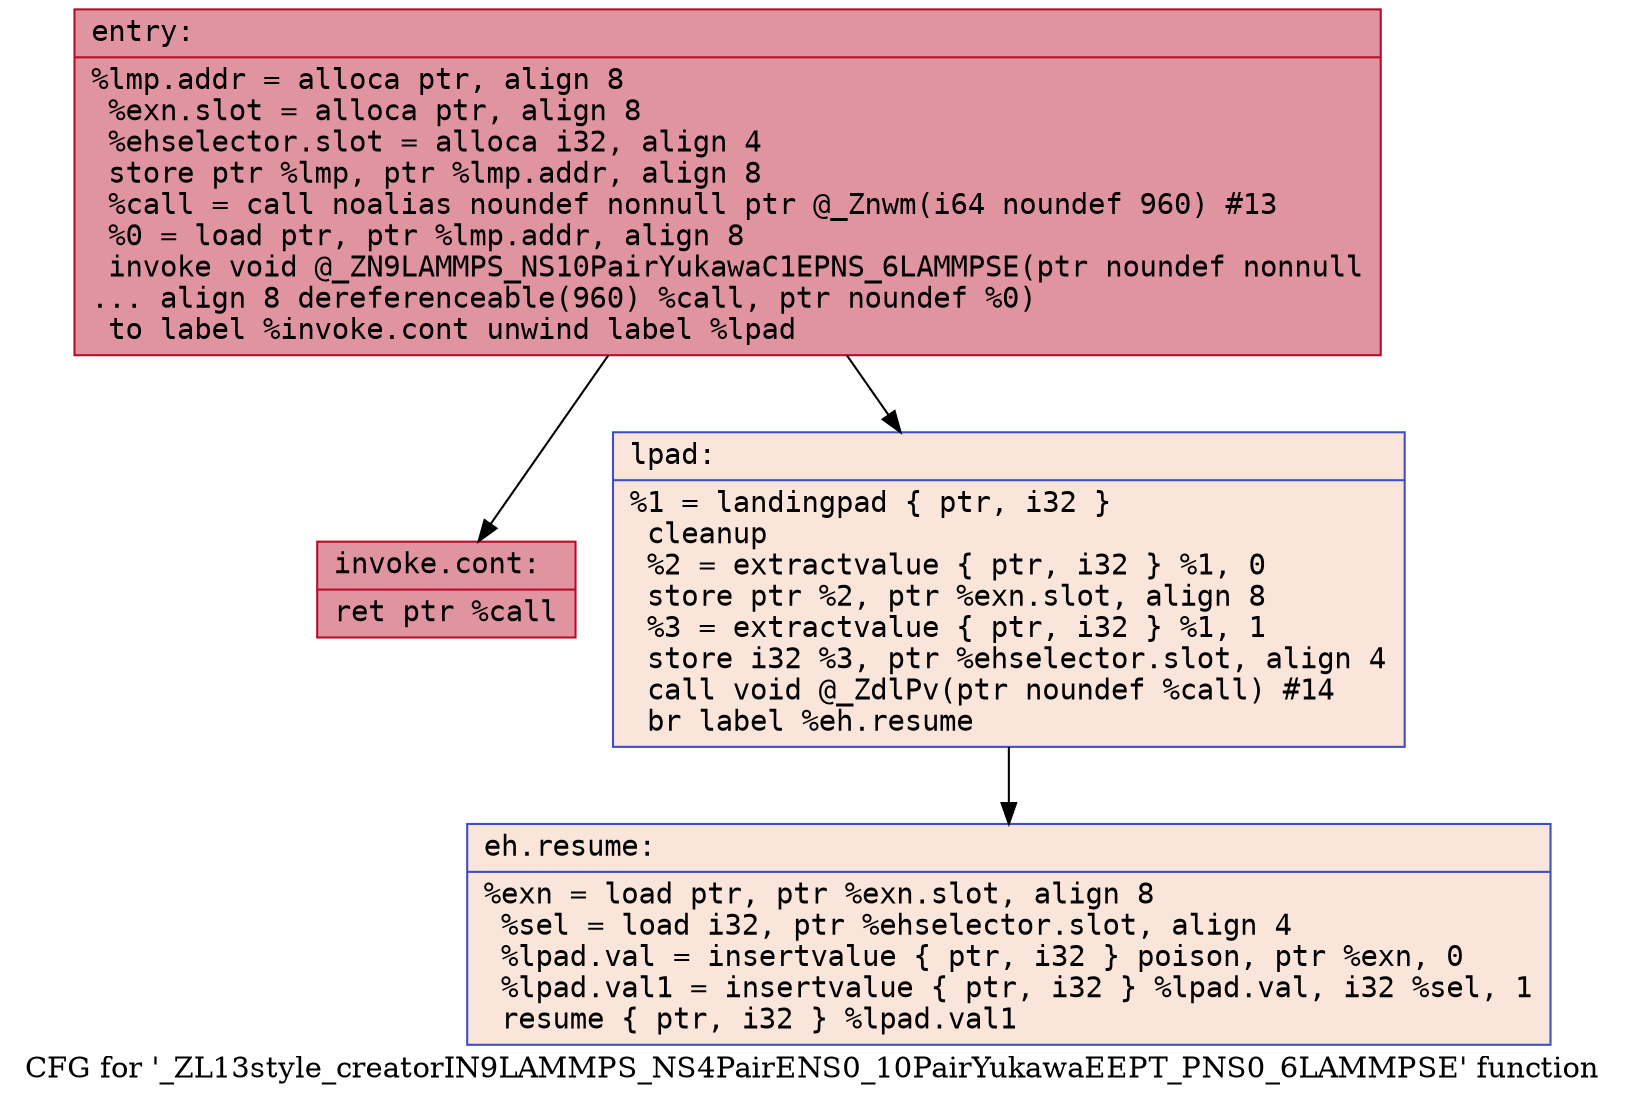 digraph "CFG for '_ZL13style_creatorIN9LAMMPS_NS4PairENS0_10PairYukawaEEPT_PNS0_6LAMMPSE' function" {
	label="CFG for '_ZL13style_creatorIN9LAMMPS_NS4PairENS0_10PairYukawaEEPT_PNS0_6LAMMPSE' function";

	Node0x563a5e001580 [shape=record,color="#b70d28ff", style=filled, fillcolor="#b70d2870" fontname="Courier",label="{entry:\l|  %lmp.addr = alloca ptr, align 8\l  %exn.slot = alloca ptr, align 8\l  %ehselector.slot = alloca i32, align 4\l  store ptr %lmp, ptr %lmp.addr, align 8\l  %call = call noalias noundef nonnull ptr @_Znwm(i64 noundef 960) #13\l  %0 = load ptr, ptr %lmp.addr, align 8\l  invoke void @_ZN9LAMMPS_NS10PairYukawaC1EPNS_6LAMMPSE(ptr noundef nonnull\l... align 8 dereferenceable(960) %call, ptr noundef %0)\l          to label %invoke.cont unwind label %lpad\l}"];
	Node0x563a5e001580 -> Node0x563a5e002da0[tooltip="entry -> invoke.cont\nProbability 100.00%" ];
	Node0x563a5e001580 -> Node0x563a5e002e80[tooltip="entry -> lpad\nProbability 0.00%" ];
	Node0x563a5e002da0 [shape=record,color="#b70d28ff", style=filled, fillcolor="#b70d2870" fontname="Courier",label="{invoke.cont:\l|  ret ptr %call\l}"];
	Node0x563a5e002e80 [shape=record,color="#3d50c3ff", style=filled, fillcolor="#f4c5ad70" fontname="Courier",label="{lpad:\l|  %1 = landingpad \{ ptr, i32 \}\l          cleanup\l  %2 = extractvalue \{ ptr, i32 \} %1, 0\l  store ptr %2, ptr %exn.slot, align 8\l  %3 = extractvalue \{ ptr, i32 \} %1, 1\l  store i32 %3, ptr %ehselector.slot, align 4\l  call void @_ZdlPv(ptr noundef %call) #14\l  br label %eh.resume\l}"];
	Node0x563a5e002e80 -> Node0x563a5e003610[tooltip="lpad -> eh.resume\nProbability 100.00%" ];
	Node0x563a5e003610 [shape=record,color="#3d50c3ff", style=filled, fillcolor="#f4c5ad70" fontname="Courier",label="{eh.resume:\l|  %exn = load ptr, ptr %exn.slot, align 8\l  %sel = load i32, ptr %ehselector.slot, align 4\l  %lpad.val = insertvalue \{ ptr, i32 \} poison, ptr %exn, 0\l  %lpad.val1 = insertvalue \{ ptr, i32 \} %lpad.val, i32 %sel, 1\l  resume \{ ptr, i32 \} %lpad.val1\l}"];
}
